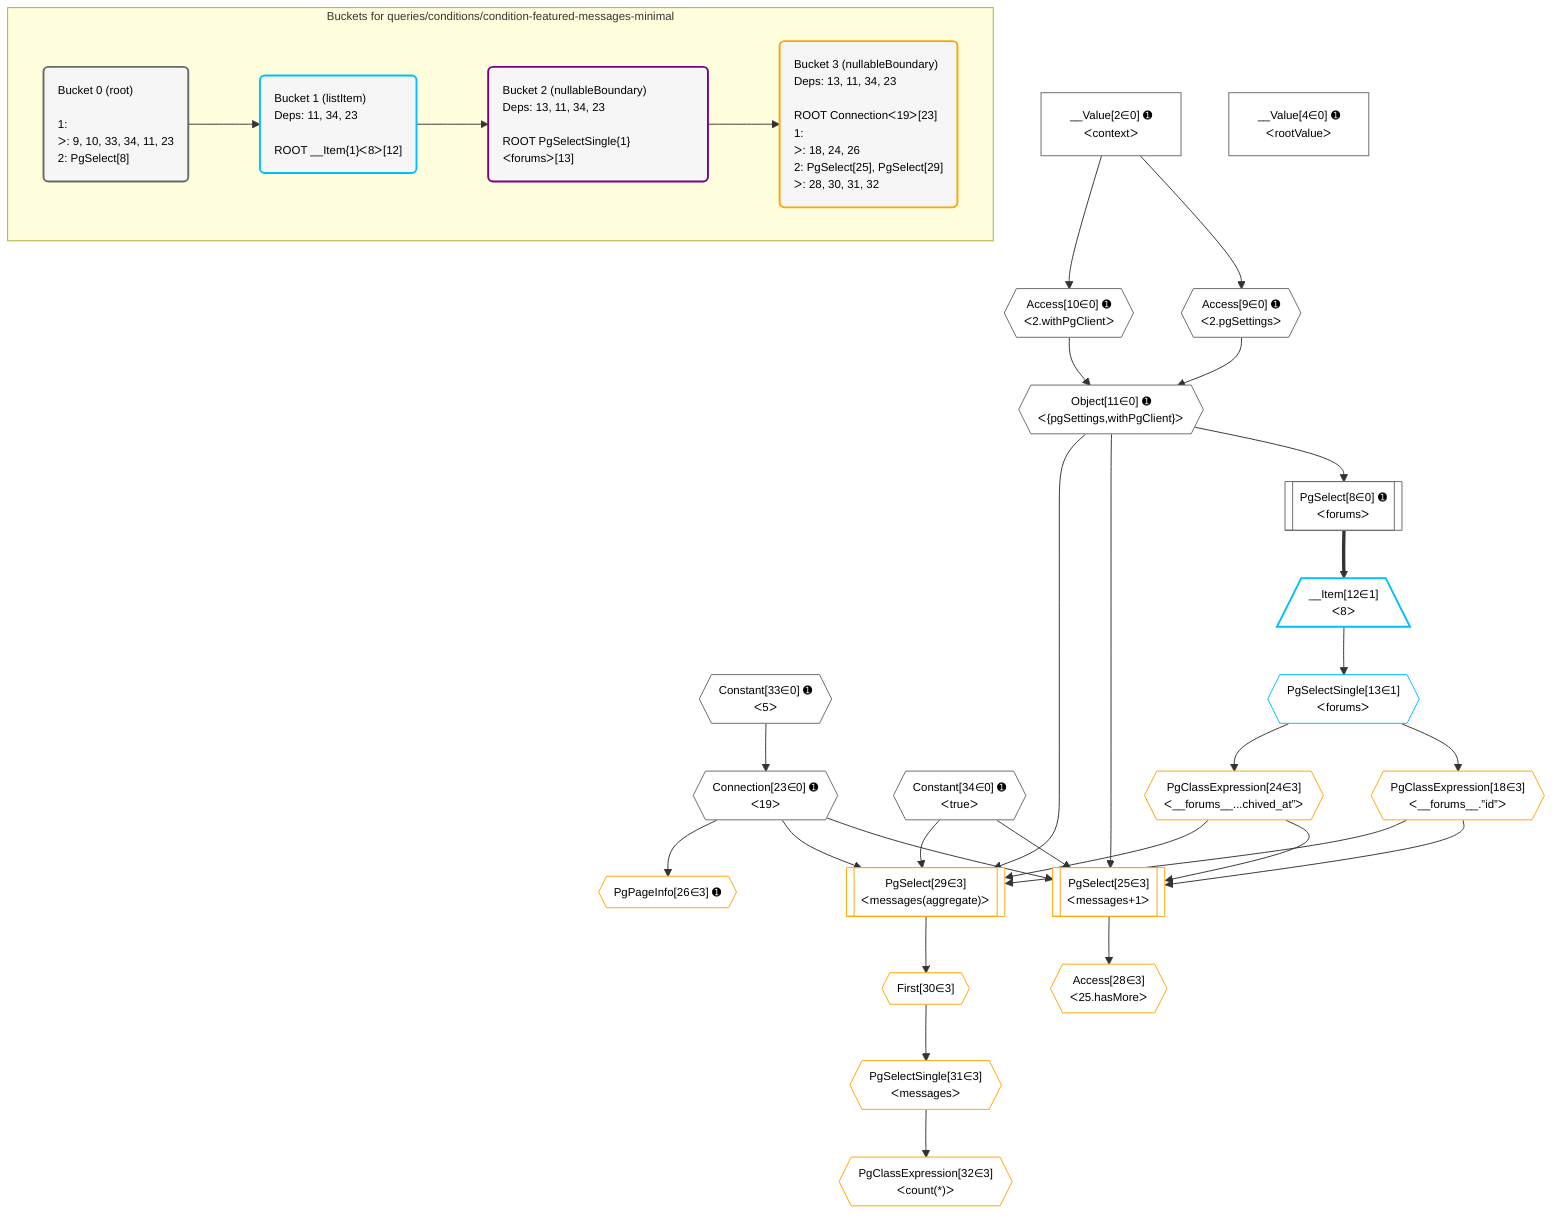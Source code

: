 %%{init: {'themeVariables': { 'fontSize': '12px'}}}%%
graph TD
    classDef path fill:#eee,stroke:#000,color:#000
    classDef plan fill:#fff,stroke-width:1px,color:#000
    classDef itemplan fill:#fff,stroke-width:2px,color:#000
    classDef unbatchedplan fill:#dff,stroke-width:1px,color:#000
    classDef sideeffectplan fill:#fcc,stroke-width:2px,color:#000
    classDef bucket fill:#f6f6f6,color:#000,stroke-width:2px,text-align:left


    %% plan dependencies
    Object11{{"Object[11∈0] ➊<br />ᐸ{pgSettings,withPgClient}ᐳ"}}:::plan
    Access9{{"Access[9∈0] ➊<br />ᐸ2.pgSettingsᐳ"}}:::plan
    Access10{{"Access[10∈0] ➊<br />ᐸ2.withPgClientᐳ"}}:::plan
    Access9 & Access10 --> Object11
    PgSelect8[["PgSelect[8∈0] ➊<br />ᐸforumsᐳ"]]:::plan
    Object11 --> PgSelect8
    __Value2["__Value[2∈0] ➊<br />ᐸcontextᐳ"]:::plan
    __Value2 --> Access9
    __Value2 --> Access10
    Connection23{{"Connection[23∈0] ➊<br />ᐸ19ᐳ"}}:::plan
    Constant33{{"Constant[33∈0] ➊<br />ᐸ5ᐳ"}}:::plan
    Constant33 --> Connection23
    __Value4["__Value[4∈0] ➊<br />ᐸrootValueᐳ"]:::plan
    Constant34{{"Constant[34∈0] ➊<br />ᐸtrueᐳ"}}:::plan
    __Item12[/"__Item[12∈1]<br />ᐸ8ᐳ"\]:::itemplan
    PgSelect8 ==> __Item12
    PgSelectSingle13{{"PgSelectSingle[13∈1]<br />ᐸforumsᐳ"}}:::plan
    __Item12 --> PgSelectSingle13
    PgSelect25[["PgSelect[25∈3]<br />ᐸmessages+1ᐳ"]]:::plan
    PgClassExpression18{{"PgClassExpression[18∈3]<br />ᐸ__forums__.”id”ᐳ"}}:::plan
    PgClassExpression24{{"PgClassExpression[24∈3]<br />ᐸ__forums__...chived_at”ᐳ"}}:::plan
    Object11 & PgClassExpression18 & Constant34 & PgClassExpression24 & Connection23 --> PgSelect25
    PgSelect29[["PgSelect[29∈3]<br />ᐸmessages(aggregate)ᐳ"]]:::plan
    Object11 & PgClassExpression18 & Constant34 & PgClassExpression24 & Connection23 --> PgSelect29
    PgSelectSingle13 --> PgClassExpression18
    PgSelectSingle13 --> PgClassExpression24
    PgPageInfo26{{"PgPageInfo[26∈3] ➊"}}:::plan
    Connection23 --> PgPageInfo26
    Access28{{"Access[28∈3]<br />ᐸ25.hasMoreᐳ"}}:::plan
    PgSelect25 --> Access28
    First30{{"First[30∈3]"}}:::plan
    PgSelect29 --> First30
    PgSelectSingle31{{"PgSelectSingle[31∈3]<br />ᐸmessagesᐳ"}}:::plan
    First30 --> PgSelectSingle31
    PgClassExpression32{{"PgClassExpression[32∈3]<br />ᐸcount(*)ᐳ"}}:::plan
    PgSelectSingle31 --> PgClassExpression32

    %% define steps

    subgraph "Buckets for queries/conditions/condition-featured-messages-minimal"
    Bucket0("Bucket 0 (root)<br /><br />1: <br />ᐳ: 9, 10, 33, 34, 11, 23<br />2: PgSelect[8]"):::bucket
    classDef bucket0 stroke:#696969
    class Bucket0,__Value2,__Value4,PgSelect8,Access9,Access10,Object11,Connection23,Constant33,Constant34 bucket0
    Bucket1("Bucket 1 (listItem)<br />Deps: 11, 34, 23<br /><br />ROOT __Item{1}ᐸ8ᐳ[12]"):::bucket
    classDef bucket1 stroke:#00bfff
    class Bucket1,__Item12,PgSelectSingle13 bucket1
    Bucket2("Bucket 2 (nullableBoundary)<br />Deps: 13, 11, 34, 23<br /><br />ROOT PgSelectSingle{1}ᐸforumsᐳ[13]"):::bucket
    classDef bucket2 stroke:#7f007f
    class Bucket2 bucket2
    Bucket3("Bucket 3 (nullableBoundary)<br />Deps: 13, 11, 34, 23<br /><br />ROOT Connectionᐸ19ᐳ[23]<br />1: <br />ᐳ: 18, 24, 26<br />2: PgSelect[25], PgSelect[29]<br />ᐳ: 28, 30, 31, 32"):::bucket
    classDef bucket3 stroke:#ffa500
    class Bucket3,PgClassExpression18,PgClassExpression24,PgSelect25,PgPageInfo26,Access28,PgSelect29,First30,PgSelectSingle31,PgClassExpression32 bucket3
    Bucket0 --> Bucket1
    Bucket1 --> Bucket2
    Bucket2 --> Bucket3
    end